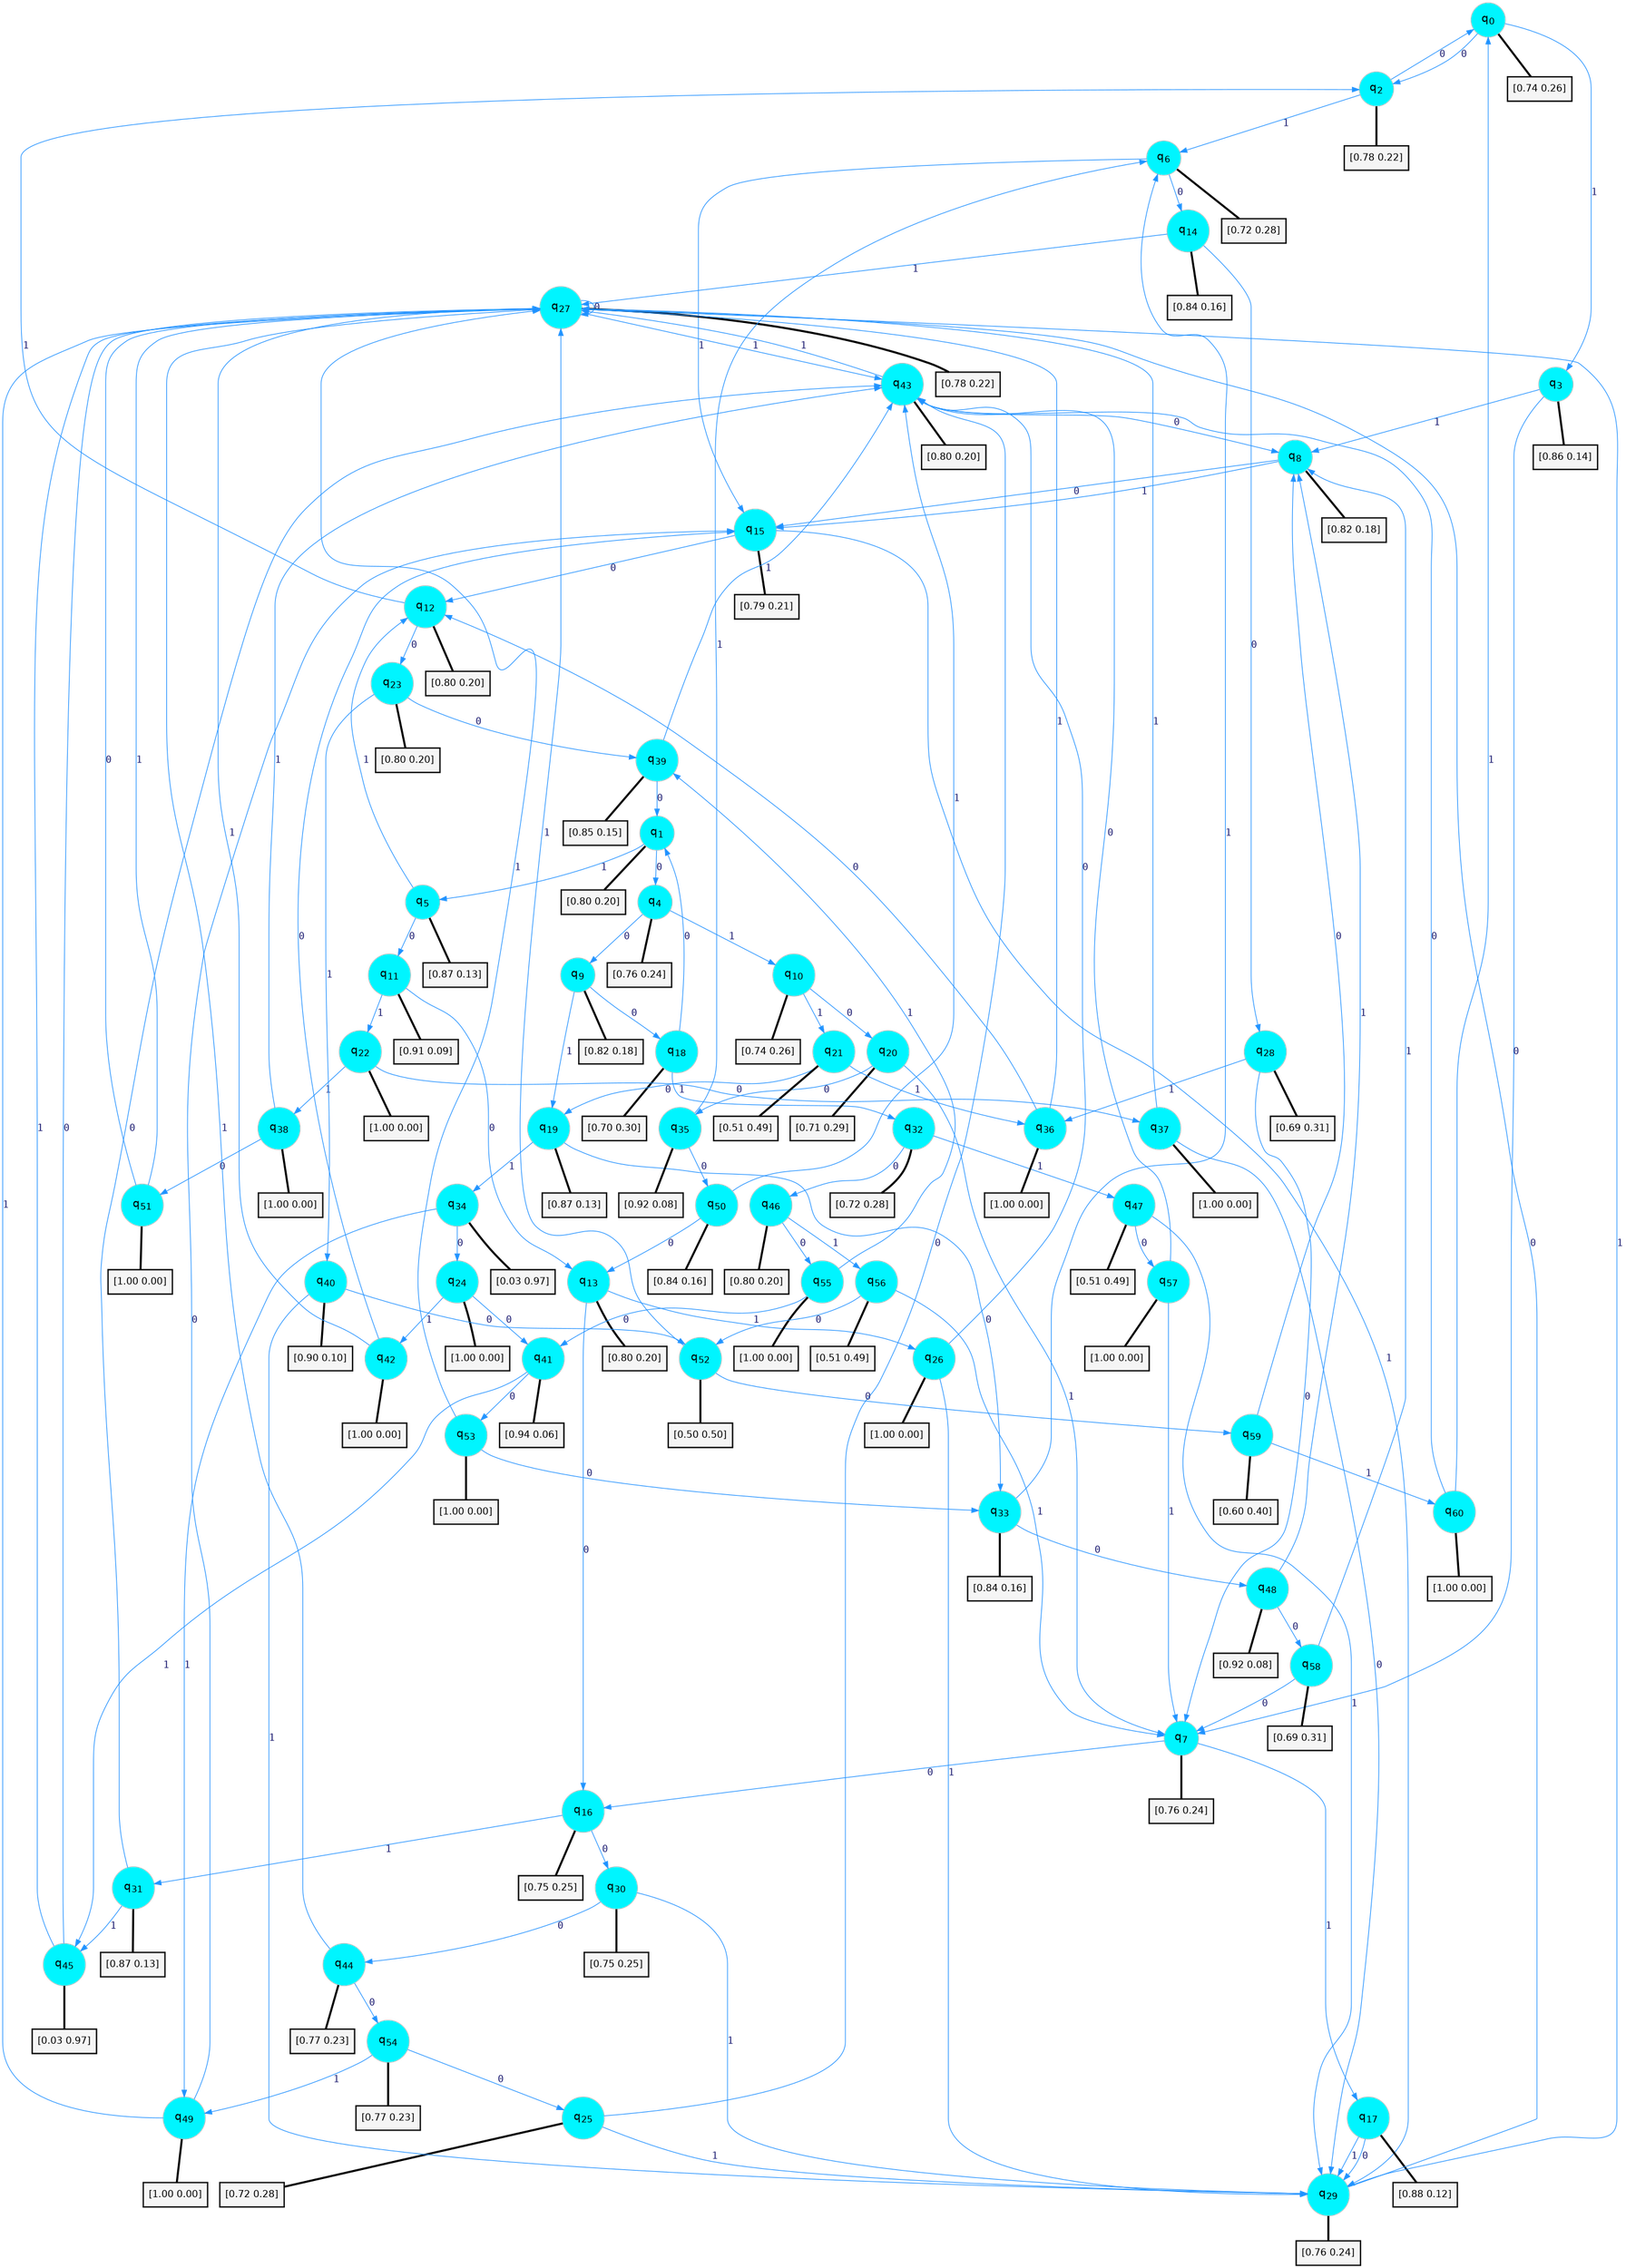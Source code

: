 digraph G {
graph [
bgcolor=transparent, dpi=300, rankdir=TD, size="40,25"];
node [
color=gray, fillcolor=turquoise1, fontcolor=black, fontname=Helvetica, fontsize=16, fontweight=bold, shape=circle, style=filled];
edge [
arrowsize=1, color=dodgerblue1, fontcolor=midnightblue, fontname=courier, fontweight=bold, penwidth=1, style=solid, weight=20];
0[label=<q<SUB>0</SUB>>];
1[label=<q<SUB>1</SUB>>];
2[label=<q<SUB>2</SUB>>];
3[label=<q<SUB>3</SUB>>];
4[label=<q<SUB>4</SUB>>];
5[label=<q<SUB>5</SUB>>];
6[label=<q<SUB>6</SUB>>];
7[label=<q<SUB>7</SUB>>];
8[label=<q<SUB>8</SUB>>];
9[label=<q<SUB>9</SUB>>];
10[label=<q<SUB>10</SUB>>];
11[label=<q<SUB>11</SUB>>];
12[label=<q<SUB>12</SUB>>];
13[label=<q<SUB>13</SUB>>];
14[label=<q<SUB>14</SUB>>];
15[label=<q<SUB>15</SUB>>];
16[label=<q<SUB>16</SUB>>];
17[label=<q<SUB>17</SUB>>];
18[label=<q<SUB>18</SUB>>];
19[label=<q<SUB>19</SUB>>];
20[label=<q<SUB>20</SUB>>];
21[label=<q<SUB>21</SUB>>];
22[label=<q<SUB>22</SUB>>];
23[label=<q<SUB>23</SUB>>];
24[label=<q<SUB>24</SUB>>];
25[label=<q<SUB>25</SUB>>];
26[label=<q<SUB>26</SUB>>];
27[label=<q<SUB>27</SUB>>];
28[label=<q<SUB>28</SUB>>];
29[label=<q<SUB>29</SUB>>];
30[label=<q<SUB>30</SUB>>];
31[label=<q<SUB>31</SUB>>];
32[label=<q<SUB>32</SUB>>];
33[label=<q<SUB>33</SUB>>];
34[label=<q<SUB>34</SUB>>];
35[label=<q<SUB>35</SUB>>];
36[label=<q<SUB>36</SUB>>];
37[label=<q<SUB>37</SUB>>];
38[label=<q<SUB>38</SUB>>];
39[label=<q<SUB>39</SUB>>];
40[label=<q<SUB>40</SUB>>];
41[label=<q<SUB>41</SUB>>];
42[label=<q<SUB>42</SUB>>];
43[label=<q<SUB>43</SUB>>];
44[label=<q<SUB>44</SUB>>];
45[label=<q<SUB>45</SUB>>];
46[label=<q<SUB>46</SUB>>];
47[label=<q<SUB>47</SUB>>];
48[label=<q<SUB>48</SUB>>];
49[label=<q<SUB>49</SUB>>];
50[label=<q<SUB>50</SUB>>];
51[label=<q<SUB>51</SUB>>];
52[label=<q<SUB>52</SUB>>];
53[label=<q<SUB>53</SUB>>];
54[label=<q<SUB>54</SUB>>];
55[label=<q<SUB>55</SUB>>];
56[label=<q<SUB>56</SUB>>];
57[label=<q<SUB>57</SUB>>];
58[label=<q<SUB>58</SUB>>];
59[label=<q<SUB>59</SUB>>];
60[label=<q<SUB>60</SUB>>];
61[label="[0.74 0.26]", shape=box,fontcolor=black, fontname=Helvetica, fontsize=14, penwidth=2, fillcolor=whitesmoke,color=black];
62[label="[0.80 0.20]", shape=box,fontcolor=black, fontname=Helvetica, fontsize=14, penwidth=2, fillcolor=whitesmoke,color=black];
63[label="[0.78 0.22]", shape=box,fontcolor=black, fontname=Helvetica, fontsize=14, penwidth=2, fillcolor=whitesmoke,color=black];
64[label="[0.86 0.14]", shape=box,fontcolor=black, fontname=Helvetica, fontsize=14, penwidth=2, fillcolor=whitesmoke,color=black];
65[label="[0.76 0.24]", shape=box,fontcolor=black, fontname=Helvetica, fontsize=14, penwidth=2, fillcolor=whitesmoke,color=black];
66[label="[0.87 0.13]", shape=box,fontcolor=black, fontname=Helvetica, fontsize=14, penwidth=2, fillcolor=whitesmoke,color=black];
67[label="[0.72 0.28]", shape=box,fontcolor=black, fontname=Helvetica, fontsize=14, penwidth=2, fillcolor=whitesmoke,color=black];
68[label="[0.76 0.24]", shape=box,fontcolor=black, fontname=Helvetica, fontsize=14, penwidth=2, fillcolor=whitesmoke,color=black];
69[label="[0.82 0.18]", shape=box,fontcolor=black, fontname=Helvetica, fontsize=14, penwidth=2, fillcolor=whitesmoke,color=black];
70[label="[0.82 0.18]", shape=box,fontcolor=black, fontname=Helvetica, fontsize=14, penwidth=2, fillcolor=whitesmoke,color=black];
71[label="[0.74 0.26]", shape=box,fontcolor=black, fontname=Helvetica, fontsize=14, penwidth=2, fillcolor=whitesmoke,color=black];
72[label="[0.91 0.09]", shape=box,fontcolor=black, fontname=Helvetica, fontsize=14, penwidth=2, fillcolor=whitesmoke,color=black];
73[label="[0.80 0.20]", shape=box,fontcolor=black, fontname=Helvetica, fontsize=14, penwidth=2, fillcolor=whitesmoke,color=black];
74[label="[0.80 0.20]", shape=box,fontcolor=black, fontname=Helvetica, fontsize=14, penwidth=2, fillcolor=whitesmoke,color=black];
75[label="[0.84 0.16]", shape=box,fontcolor=black, fontname=Helvetica, fontsize=14, penwidth=2, fillcolor=whitesmoke,color=black];
76[label="[0.79 0.21]", shape=box,fontcolor=black, fontname=Helvetica, fontsize=14, penwidth=2, fillcolor=whitesmoke,color=black];
77[label="[0.75 0.25]", shape=box,fontcolor=black, fontname=Helvetica, fontsize=14, penwidth=2, fillcolor=whitesmoke,color=black];
78[label="[0.88 0.12]", shape=box,fontcolor=black, fontname=Helvetica, fontsize=14, penwidth=2, fillcolor=whitesmoke,color=black];
79[label="[0.70 0.30]", shape=box,fontcolor=black, fontname=Helvetica, fontsize=14, penwidth=2, fillcolor=whitesmoke,color=black];
80[label="[0.87 0.13]", shape=box,fontcolor=black, fontname=Helvetica, fontsize=14, penwidth=2, fillcolor=whitesmoke,color=black];
81[label="[0.71 0.29]", shape=box,fontcolor=black, fontname=Helvetica, fontsize=14, penwidth=2, fillcolor=whitesmoke,color=black];
82[label="[0.51 0.49]", shape=box,fontcolor=black, fontname=Helvetica, fontsize=14, penwidth=2, fillcolor=whitesmoke,color=black];
83[label="[1.00 0.00]", shape=box,fontcolor=black, fontname=Helvetica, fontsize=14, penwidth=2, fillcolor=whitesmoke,color=black];
84[label="[0.80 0.20]", shape=box,fontcolor=black, fontname=Helvetica, fontsize=14, penwidth=2, fillcolor=whitesmoke,color=black];
85[label="[1.00 0.00]", shape=box,fontcolor=black, fontname=Helvetica, fontsize=14, penwidth=2, fillcolor=whitesmoke,color=black];
86[label="[0.72 0.28]", shape=box,fontcolor=black, fontname=Helvetica, fontsize=14, penwidth=2, fillcolor=whitesmoke,color=black];
87[label="[1.00 0.00]", shape=box,fontcolor=black, fontname=Helvetica, fontsize=14, penwidth=2, fillcolor=whitesmoke,color=black];
88[label="[0.78 0.22]", shape=box,fontcolor=black, fontname=Helvetica, fontsize=14, penwidth=2, fillcolor=whitesmoke,color=black];
89[label="[0.69 0.31]", shape=box,fontcolor=black, fontname=Helvetica, fontsize=14, penwidth=2, fillcolor=whitesmoke,color=black];
90[label="[0.76 0.24]", shape=box,fontcolor=black, fontname=Helvetica, fontsize=14, penwidth=2, fillcolor=whitesmoke,color=black];
91[label="[0.75 0.25]", shape=box,fontcolor=black, fontname=Helvetica, fontsize=14, penwidth=2, fillcolor=whitesmoke,color=black];
92[label="[0.87 0.13]", shape=box,fontcolor=black, fontname=Helvetica, fontsize=14, penwidth=2, fillcolor=whitesmoke,color=black];
93[label="[0.72 0.28]", shape=box,fontcolor=black, fontname=Helvetica, fontsize=14, penwidth=2, fillcolor=whitesmoke,color=black];
94[label="[0.84 0.16]", shape=box,fontcolor=black, fontname=Helvetica, fontsize=14, penwidth=2, fillcolor=whitesmoke,color=black];
95[label="[0.03 0.97]", shape=box,fontcolor=black, fontname=Helvetica, fontsize=14, penwidth=2, fillcolor=whitesmoke,color=black];
96[label="[0.92 0.08]", shape=box,fontcolor=black, fontname=Helvetica, fontsize=14, penwidth=2, fillcolor=whitesmoke,color=black];
97[label="[1.00 0.00]", shape=box,fontcolor=black, fontname=Helvetica, fontsize=14, penwidth=2, fillcolor=whitesmoke,color=black];
98[label="[1.00 0.00]", shape=box,fontcolor=black, fontname=Helvetica, fontsize=14, penwidth=2, fillcolor=whitesmoke,color=black];
99[label="[1.00 0.00]", shape=box,fontcolor=black, fontname=Helvetica, fontsize=14, penwidth=2, fillcolor=whitesmoke,color=black];
100[label="[0.85 0.15]", shape=box,fontcolor=black, fontname=Helvetica, fontsize=14, penwidth=2, fillcolor=whitesmoke,color=black];
101[label="[0.90 0.10]", shape=box,fontcolor=black, fontname=Helvetica, fontsize=14, penwidth=2, fillcolor=whitesmoke,color=black];
102[label="[0.94 0.06]", shape=box,fontcolor=black, fontname=Helvetica, fontsize=14, penwidth=2, fillcolor=whitesmoke,color=black];
103[label="[1.00 0.00]", shape=box,fontcolor=black, fontname=Helvetica, fontsize=14, penwidth=2, fillcolor=whitesmoke,color=black];
104[label="[0.80 0.20]", shape=box,fontcolor=black, fontname=Helvetica, fontsize=14, penwidth=2, fillcolor=whitesmoke,color=black];
105[label="[0.77 0.23]", shape=box,fontcolor=black, fontname=Helvetica, fontsize=14, penwidth=2, fillcolor=whitesmoke,color=black];
106[label="[0.03 0.97]", shape=box,fontcolor=black, fontname=Helvetica, fontsize=14, penwidth=2, fillcolor=whitesmoke,color=black];
107[label="[0.80 0.20]", shape=box,fontcolor=black, fontname=Helvetica, fontsize=14, penwidth=2, fillcolor=whitesmoke,color=black];
108[label="[0.51 0.49]", shape=box,fontcolor=black, fontname=Helvetica, fontsize=14, penwidth=2, fillcolor=whitesmoke,color=black];
109[label="[0.92 0.08]", shape=box,fontcolor=black, fontname=Helvetica, fontsize=14, penwidth=2, fillcolor=whitesmoke,color=black];
110[label="[1.00 0.00]", shape=box,fontcolor=black, fontname=Helvetica, fontsize=14, penwidth=2, fillcolor=whitesmoke,color=black];
111[label="[0.84 0.16]", shape=box,fontcolor=black, fontname=Helvetica, fontsize=14, penwidth=2, fillcolor=whitesmoke,color=black];
112[label="[1.00 0.00]", shape=box,fontcolor=black, fontname=Helvetica, fontsize=14, penwidth=2, fillcolor=whitesmoke,color=black];
113[label="[0.50 0.50]", shape=box,fontcolor=black, fontname=Helvetica, fontsize=14, penwidth=2, fillcolor=whitesmoke,color=black];
114[label="[1.00 0.00]", shape=box,fontcolor=black, fontname=Helvetica, fontsize=14, penwidth=2, fillcolor=whitesmoke,color=black];
115[label="[0.77 0.23]", shape=box,fontcolor=black, fontname=Helvetica, fontsize=14, penwidth=2, fillcolor=whitesmoke,color=black];
116[label="[1.00 0.00]", shape=box,fontcolor=black, fontname=Helvetica, fontsize=14, penwidth=2, fillcolor=whitesmoke,color=black];
117[label="[0.51 0.49]", shape=box,fontcolor=black, fontname=Helvetica, fontsize=14, penwidth=2, fillcolor=whitesmoke,color=black];
118[label="[1.00 0.00]", shape=box,fontcolor=black, fontname=Helvetica, fontsize=14, penwidth=2, fillcolor=whitesmoke,color=black];
119[label="[0.69 0.31]", shape=box,fontcolor=black, fontname=Helvetica, fontsize=14, penwidth=2, fillcolor=whitesmoke,color=black];
120[label="[0.60 0.40]", shape=box,fontcolor=black, fontname=Helvetica, fontsize=14, penwidth=2, fillcolor=whitesmoke,color=black];
121[label="[1.00 0.00]", shape=box,fontcolor=black, fontname=Helvetica, fontsize=14, penwidth=2, fillcolor=whitesmoke,color=black];
0->2 [label=0];
0->3 [label=1];
0->61 [arrowhead=none, penwidth=3,color=black];
1->4 [label=0];
1->5 [label=1];
1->62 [arrowhead=none, penwidth=3,color=black];
2->0 [label=0];
2->6 [label=1];
2->63 [arrowhead=none, penwidth=3,color=black];
3->7 [label=0];
3->8 [label=1];
3->64 [arrowhead=none, penwidth=3,color=black];
4->9 [label=0];
4->10 [label=1];
4->65 [arrowhead=none, penwidth=3,color=black];
5->11 [label=0];
5->12 [label=1];
5->66 [arrowhead=none, penwidth=3,color=black];
6->14 [label=0];
6->15 [label=1];
6->67 [arrowhead=none, penwidth=3,color=black];
7->16 [label=0];
7->17 [label=1];
7->68 [arrowhead=none, penwidth=3,color=black];
8->15 [label=0];
8->15 [label=1];
8->69 [arrowhead=none, penwidth=3,color=black];
9->18 [label=0];
9->19 [label=1];
9->70 [arrowhead=none, penwidth=3,color=black];
10->20 [label=0];
10->21 [label=1];
10->71 [arrowhead=none, penwidth=3,color=black];
11->13 [label=0];
11->22 [label=1];
11->72 [arrowhead=none, penwidth=3,color=black];
12->23 [label=0];
12->2 [label=1];
12->73 [arrowhead=none, penwidth=3,color=black];
13->16 [label=0];
13->26 [label=1];
13->74 [arrowhead=none, penwidth=3,color=black];
14->28 [label=0];
14->27 [label=1];
14->75 [arrowhead=none, penwidth=3,color=black];
15->12 [label=0];
15->29 [label=1];
15->76 [arrowhead=none, penwidth=3,color=black];
16->30 [label=0];
16->31 [label=1];
16->77 [arrowhead=none, penwidth=3,color=black];
17->29 [label=0];
17->29 [label=1];
17->78 [arrowhead=none, penwidth=3,color=black];
18->1 [label=0];
18->32 [label=1];
18->79 [arrowhead=none, penwidth=3,color=black];
19->33 [label=0];
19->34 [label=1];
19->80 [arrowhead=none, penwidth=3,color=black];
20->35 [label=0];
20->7 [label=1];
20->81 [arrowhead=none, penwidth=3,color=black];
21->19 [label=0];
21->36 [label=1];
21->82 [arrowhead=none, penwidth=3,color=black];
22->37 [label=0];
22->38 [label=1];
22->83 [arrowhead=none, penwidth=3,color=black];
23->39 [label=0];
23->40 [label=1];
23->84 [arrowhead=none, penwidth=3,color=black];
24->41 [label=0];
24->42 [label=1];
24->85 [arrowhead=none, penwidth=3,color=black];
25->43 [label=0];
25->29 [label=1];
25->86 [arrowhead=none, penwidth=3,color=black];
26->43 [label=0];
26->29 [label=1];
26->87 [arrowhead=none, penwidth=3,color=black];
27->27 [label=0];
27->43 [label=1];
27->88 [arrowhead=none, penwidth=3,color=black];
28->7 [label=0];
28->36 [label=1];
28->89 [arrowhead=none, penwidth=3,color=black];
29->27 [label=0];
29->27 [label=1];
29->90 [arrowhead=none, penwidth=3,color=black];
30->44 [label=0];
30->29 [label=1];
30->91 [arrowhead=none, penwidth=3,color=black];
31->43 [label=0];
31->45 [label=1];
31->92 [arrowhead=none, penwidth=3,color=black];
32->46 [label=0];
32->47 [label=1];
32->93 [arrowhead=none, penwidth=3,color=black];
33->48 [label=0];
33->6 [label=1];
33->94 [arrowhead=none, penwidth=3,color=black];
34->24 [label=0];
34->49 [label=1];
34->95 [arrowhead=none, penwidth=3,color=black];
35->50 [label=0];
35->6 [label=1];
35->96 [arrowhead=none, penwidth=3,color=black];
36->12 [label=0];
36->27 [label=1];
36->97 [arrowhead=none, penwidth=3,color=black];
37->29 [label=0];
37->27 [label=1];
37->98 [arrowhead=none, penwidth=3,color=black];
38->51 [label=0];
38->43 [label=1];
38->99 [arrowhead=none, penwidth=3,color=black];
39->1 [label=0];
39->43 [label=1];
39->100 [arrowhead=none, penwidth=3,color=black];
40->52 [label=0];
40->29 [label=1];
40->101 [arrowhead=none, penwidth=3,color=black];
41->53 [label=0];
41->45 [label=1];
41->102 [arrowhead=none, penwidth=3,color=black];
42->15 [label=0];
42->27 [label=1];
42->103 [arrowhead=none, penwidth=3,color=black];
43->8 [label=0];
43->27 [label=1];
43->104 [arrowhead=none, penwidth=3,color=black];
44->54 [label=0];
44->27 [label=1];
44->105 [arrowhead=none, penwidth=3,color=black];
45->27 [label=0];
45->27 [label=1];
45->106 [arrowhead=none, penwidth=3,color=black];
46->55 [label=0];
46->56 [label=1];
46->107 [arrowhead=none, penwidth=3,color=black];
47->57 [label=0];
47->29 [label=1];
47->108 [arrowhead=none, penwidth=3,color=black];
48->58 [label=0];
48->8 [label=1];
48->109 [arrowhead=none, penwidth=3,color=black];
49->15 [label=0];
49->27 [label=1];
49->110 [arrowhead=none, penwidth=3,color=black];
50->13 [label=0];
50->43 [label=1];
50->111 [arrowhead=none, penwidth=3,color=black];
51->27 [label=0];
51->27 [label=1];
51->112 [arrowhead=none, penwidth=3,color=black];
52->59 [label=0];
52->27 [label=1];
52->113 [arrowhead=none, penwidth=3,color=black];
53->33 [label=0];
53->27 [label=1];
53->114 [arrowhead=none, penwidth=3,color=black];
54->25 [label=0];
54->49 [label=1];
54->115 [arrowhead=none, penwidth=3,color=black];
55->41 [label=0];
55->39 [label=1];
55->116 [arrowhead=none, penwidth=3,color=black];
56->52 [label=0];
56->7 [label=1];
56->117 [arrowhead=none, penwidth=3,color=black];
57->43 [label=0];
57->7 [label=1];
57->118 [arrowhead=none, penwidth=3,color=black];
58->7 [label=0];
58->8 [label=1];
58->119 [arrowhead=none, penwidth=3,color=black];
59->8 [label=0];
59->60 [label=1];
59->120 [arrowhead=none, penwidth=3,color=black];
60->43 [label=0];
60->0 [label=1];
60->121 [arrowhead=none, penwidth=3,color=black];
}

